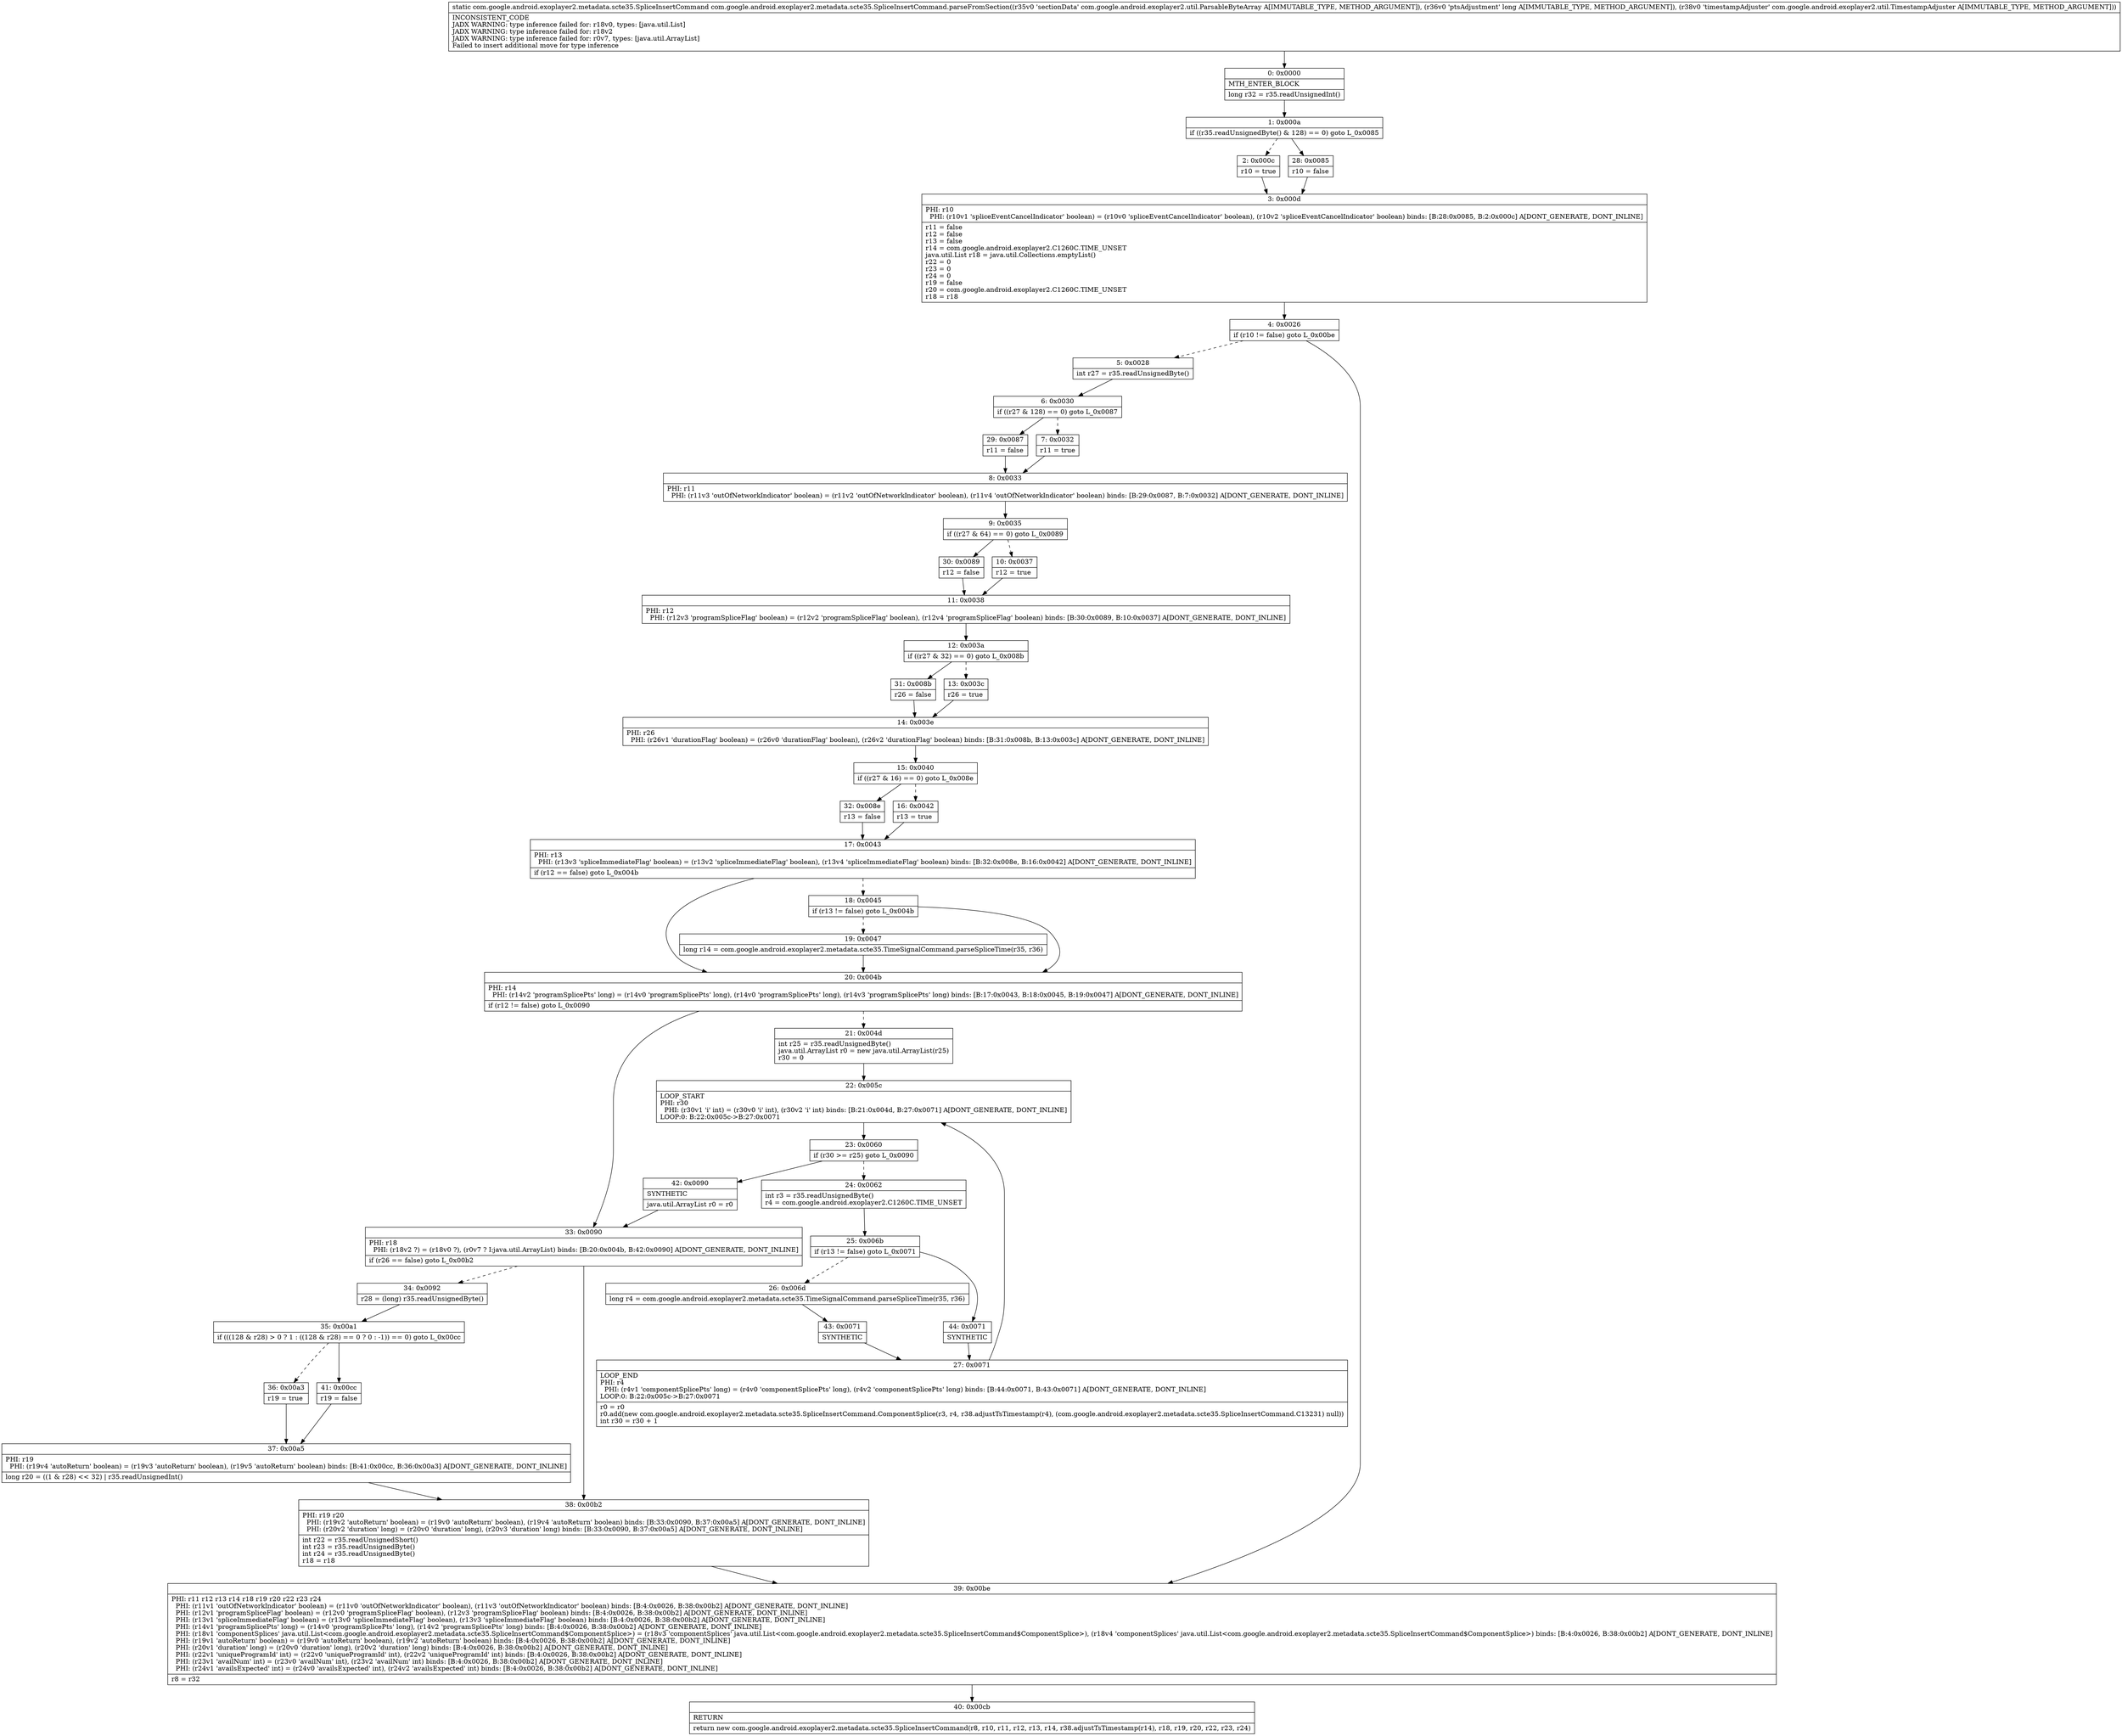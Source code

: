 digraph "CFG forcom.google.android.exoplayer2.metadata.scte35.SpliceInsertCommand.parseFromSection(Lcom\/google\/android\/exoplayer2\/util\/ParsableByteArray;JLcom\/google\/android\/exoplayer2\/util\/TimestampAdjuster;)Lcom\/google\/android\/exoplayer2\/metadata\/scte35\/SpliceInsertCommand;" {
Node_0 [shape=record,label="{0\:\ 0x0000|MTH_ENTER_BLOCK\l|long r32 = r35.readUnsignedInt()\l}"];
Node_1 [shape=record,label="{1\:\ 0x000a|if ((r35.readUnsignedByte() & 128) == 0) goto L_0x0085\l}"];
Node_2 [shape=record,label="{2\:\ 0x000c|r10 = true\l}"];
Node_3 [shape=record,label="{3\:\ 0x000d|PHI: r10 \l  PHI: (r10v1 'spliceEventCancelIndicator' boolean) = (r10v0 'spliceEventCancelIndicator' boolean), (r10v2 'spliceEventCancelIndicator' boolean) binds: [B:28:0x0085, B:2:0x000c] A[DONT_GENERATE, DONT_INLINE]\l|r11 = false\lr12 = false\lr13 = false\lr14 = com.google.android.exoplayer2.C1260C.TIME_UNSET\ljava.util.List r18 = java.util.Collections.emptyList()\lr22 = 0\lr23 = 0\lr24 = 0\lr19 = false\lr20 = com.google.android.exoplayer2.C1260C.TIME_UNSET\lr18 = r18\l}"];
Node_4 [shape=record,label="{4\:\ 0x0026|if (r10 != false) goto L_0x00be\l}"];
Node_5 [shape=record,label="{5\:\ 0x0028|int r27 = r35.readUnsignedByte()\l}"];
Node_6 [shape=record,label="{6\:\ 0x0030|if ((r27 & 128) == 0) goto L_0x0087\l}"];
Node_7 [shape=record,label="{7\:\ 0x0032|r11 = true\l}"];
Node_8 [shape=record,label="{8\:\ 0x0033|PHI: r11 \l  PHI: (r11v3 'outOfNetworkIndicator' boolean) = (r11v2 'outOfNetworkIndicator' boolean), (r11v4 'outOfNetworkIndicator' boolean) binds: [B:29:0x0087, B:7:0x0032] A[DONT_GENERATE, DONT_INLINE]\l}"];
Node_9 [shape=record,label="{9\:\ 0x0035|if ((r27 & 64) == 0) goto L_0x0089\l}"];
Node_10 [shape=record,label="{10\:\ 0x0037|r12 = true\l}"];
Node_11 [shape=record,label="{11\:\ 0x0038|PHI: r12 \l  PHI: (r12v3 'programSpliceFlag' boolean) = (r12v2 'programSpliceFlag' boolean), (r12v4 'programSpliceFlag' boolean) binds: [B:30:0x0089, B:10:0x0037] A[DONT_GENERATE, DONT_INLINE]\l}"];
Node_12 [shape=record,label="{12\:\ 0x003a|if ((r27 & 32) == 0) goto L_0x008b\l}"];
Node_13 [shape=record,label="{13\:\ 0x003c|r26 = true\l}"];
Node_14 [shape=record,label="{14\:\ 0x003e|PHI: r26 \l  PHI: (r26v1 'durationFlag' boolean) = (r26v0 'durationFlag' boolean), (r26v2 'durationFlag' boolean) binds: [B:31:0x008b, B:13:0x003c] A[DONT_GENERATE, DONT_INLINE]\l}"];
Node_15 [shape=record,label="{15\:\ 0x0040|if ((r27 & 16) == 0) goto L_0x008e\l}"];
Node_16 [shape=record,label="{16\:\ 0x0042|r13 = true\l}"];
Node_17 [shape=record,label="{17\:\ 0x0043|PHI: r13 \l  PHI: (r13v3 'spliceImmediateFlag' boolean) = (r13v2 'spliceImmediateFlag' boolean), (r13v4 'spliceImmediateFlag' boolean) binds: [B:32:0x008e, B:16:0x0042] A[DONT_GENERATE, DONT_INLINE]\l|if (r12 == false) goto L_0x004b\l}"];
Node_18 [shape=record,label="{18\:\ 0x0045|if (r13 != false) goto L_0x004b\l}"];
Node_19 [shape=record,label="{19\:\ 0x0047|long r14 = com.google.android.exoplayer2.metadata.scte35.TimeSignalCommand.parseSpliceTime(r35, r36)\l}"];
Node_20 [shape=record,label="{20\:\ 0x004b|PHI: r14 \l  PHI: (r14v2 'programSplicePts' long) = (r14v0 'programSplicePts' long), (r14v0 'programSplicePts' long), (r14v3 'programSplicePts' long) binds: [B:17:0x0043, B:18:0x0045, B:19:0x0047] A[DONT_GENERATE, DONT_INLINE]\l|if (r12 != false) goto L_0x0090\l}"];
Node_21 [shape=record,label="{21\:\ 0x004d|int r25 = r35.readUnsignedByte()\ljava.util.ArrayList r0 = new java.util.ArrayList(r25)\lr30 = 0\l}"];
Node_22 [shape=record,label="{22\:\ 0x005c|LOOP_START\lPHI: r30 \l  PHI: (r30v1 'i' int) = (r30v0 'i' int), (r30v2 'i' int) binds: [B:21:0x004d, B:27:0x0071] A[DONT_GENERATE, DONT_INLINE]\lLOOP:0: B:22:0x005c\-\>B:27:0x0071\l}"];
Node_23 [shape=record,label="{23\:\ 0x0060|if (r30 \>= r25) goto L_0x0090\l}"];
Node_24 [shape=record,label="{24\:\ 0x0062|int r3 = r35.readUnsignedByte()\lr4 = com.google.android.exoplayer2.C1260C.TIME_UNSET\l}"];
Node_25 [shape=record,label="{25\:\ 0x006b|if (r13 != false) goto L_0x0071\l}"];
Node_26 [shape=record,label="{26\:\ 0x006d|long r4 = com.google.android.exoplayer2.metadata.scte35.TimeSignalCommand.parseSpliceTime(r35, r36)\l}"];
Node_27 [shape=record,label="{27\:\ 0x0071|LOOP_END\lPHI: r4 \l  PHI: (r4v1 'componentSplicePts' long) = (r4v0 'componentSplicePts' long), (r4v2 'componentSplicePts' long) binds: [B:44:0x0071, B:43:0x0071] A[DONT_GENERATE, DONT_INLINE]\lLOOP:0: B:22:0x005c\-\>B:27:0x0071\l|r0 = r0\lr0.add(new com.google.android.exoplayer2.metadata.scte35.SpliceInsertCommand.ComponentSplice(r3, r4, r38.adjustTsTimestamp(r4), (com.google.android.exoplayer2.metadata.scte35.SpliceInsertCommand.C13231) null))\lint r30 = r30 + 1\l}"];
Node_28 [shape=record,label="{28\:\ 0x0085|r10 = false\l}"];
Node_29 [shape=record,label="{29\:\ 0x0087|r11 = false\l}"];
Node_30 [shape=record,label="{30\:\ 0x0089|r12 = false\l}"];
Node_31 [shape=record,label="{31\:\ 0x008b|r26 = false\l}"];
Node_32 [shape=record,label="{32\:\ 0x008e|r13 = false\l}"];
Node_33 [shape=record,label="{33\:\ 0x0090|PHI: r18 \l  PHI: (r18v2 ?) = (r18v0 ?), (r0v7 ? I:java.util.ArrayList) binds: [B:20:0x004b, B:42:0x0090] A[DONT_GENERATE, DONT_INLINE]\l|if (r26 == false) goto L_0x00b2\l}"];
Node_34 [shape=record,label="{34\:\ 0x0092|r28 = (long) r35.readUnsignedByte()\l}"];
Node_35 [shape=record,label="{35\:\ 0x00a1|if (((128 & r28) \> 0 ? 1 : ((128 & r28) == 0 ? 0 : \-1)) == 0) goto L_0x00cc\l}"];
Node_36 [shape=record,label="{36\:\ 0x00a3|r19 = true\l}"];
Node_37 [shape=record,label="{37\:\ 0x00a5|PHI: r19 \l  PHI: (r19v4 'autoReturn' boolean) = (r19v3 'autoReturn' boolean), (r19v5 'autoReturn' boolean) binds: [B:41:0x00cc, B:36:0x00a3] A[DONT_GENERATE, DONT_INLINE]\l|long r20 = ((1 & r28) \<\< 32) \| r35.readUnsignedInt()\l}"];
Node_38 [shape=record,label="{38\:\ 0x00b2|PHI: r19 r20 \l  PHI: (r19v2 'autoReturn' boolean) = (r19v0 'autoReturn' boolean), (r19v4 'autoReturn' boolean) binds: [B:33:0x0090, B:37:0x00a5] A[DONT_GENERATE, DONT_INLINE]\l  PHI: (r20v2 'duration' long) = (r20v0 'duration' long), (r20v3 'duration' long) binds: [B:33:0x0090, B:37:0x00a5] A[DONT_GENERATE, DONT_INLINE]\l|int r22 = r35.readUnsignedShort()\lint r23 = r35.readUnsignedByte()\lint r24 = r35.readUnsignedByte()\lr18 = r18\l}"];
Node_39 [shape=record,label="{39\:\ 0x00be|PHI: r11 r12 r13 r14 r18 r19 r20 r22 r23 r24 \l  PHI: (r11v1 'outOfNetworkIndicator' boolean) = (r11v0 'outOfNetworkIndicator' boolean), (r11v3 'outOfNetworkIndicator' boolean) binds: [B:4:0x0026, B:38:0x00b2] A[DONT_GENERATE, DONT_INLINE]\l  PHI: (r12v1 'programSpliceFlag' boolean) = (r12v0 'programSpliceFlag' boolean), (r12v3 'programSpliceFlag' boolean) binds: [B:4:0x0026, B:38:0x00b2] A[DONT_GENERATE, DONT_INLINE]\l  PHI: (r13v1 'spliceImmediateFlag' boolean) = (r13v0 'spliceImmediateFlag' boolean), (r13v3 'spliceImmediateFlag' boolean) binds: [B:4:0x0026, B:38:0x00b2] A[DONT_GENERATE, DONT_INLINE]\l  PHI: (r14v1 'programSplicePts' long) = (r14v0 'programSplicePts' long), (r14v2 'programSplicePts' long) binds: [B:4:0x0026, B:38:0x00b2] A[DONT_GENERATE, DONT_INLINE]\l  PHI: (r18v1 'componentSplices' java.util.List\<com.google.android.exoplayer2.metadata.scte35.SpliceInsertCommand$ComponentSplice\>) = (r18v3 'componentSplices' java.util.List\<com.google.android.exoplayer2.metadata.scte35.SpliceInsertCommand$ComponentSplice\>), (r18v4 'componentSplices' java.util.List\<com.google.android.exoplayer2.metadata.scte35.SpliceInsertCommand$ComponentSplice\>) binds: [B:4:0x0026, B:38:0x00b2] A[DONT_GENERATE, DONT_INLINE]\l  PHI: (r19v1 'autoReturn' boolean) = (r19v0 'autoReturn' boolean), (r19v2 'autoReturn' boolean) binds: [B:4:0x0026, B:38:0x00b2] A[DONT_GENERATE, DONT_INLINE]\l  PHI: (r20v1 'duration' long) = (r20v0 'duration' long), (r20v2 'duration' long) binds: [B:4:0x0026, B:38:0x00b2] A[DONT_GENERATE, DONT_INLINE]\l  PHI: (r22v1 'uniqueProgramId' int) = (r22v0 'uniqueProgramId' int), (r22v2 'uniqueProgramId' int) binds: [B:4:0x0026, B:38:0x00b2] A[DONT_GENERATE, DONT_INLINE]\l  PHI: (r23v1 'availNum' int) = (r23v0 'availNum' int), (r23v2 'availNum' int) binds: [B:4:0x0026, B:38:0x00b2] A[DONT_GENERATE, DONT_INLINE]\l  PHI: (r24v1 'availsExpected' int) = (r24v0 'availsExpected' int), (r24v2 'availsExpected' int) binds: [B:4:0x0026, B:38:0x00b2] A[DONT_GENERATE, DONT_INLINE]\l|r8 = r32\l}"];
Node_40 [shape=record,label="{40\:\ 0x00cb|RETURN\l|return new com.google.android.exoplayer2.metadata.scte35.SpliceInsertCommand(r8, r10, r11, r12, r13, r14, r38.adjustTsTimestamp(r14), r18, r19, r20, r22, r23, r24)\l}"];
Node_41 [shape=record,label="{41\:\ 0x00cc|r19 = false\l}"];
Node_42 [shape=record,label="{42\:\ 0x0090|SYNTHETIC\l|java.util.ArrayList r0 = r0\l}"];
Node_43 [shape=record,label="{43\:\ 0x0071|SYNTHETIC\l}"];
Node_44 [shape=record,label="{44\:\ 0x0071|SYNTHETIC\l}"];
MethodNode[shape=record,label="{static com.google.android.exoplayer2.metadata.scte35.SpliceInsertCommand com.google.android.exoplayer2.metadata.scte35.SpliceInsertCommand.parseFromSection((r35v0 'sectionData' com.google.android.exoplayer2.util.ParsableByteArray A[IMMUTABLE_TYPE, METHOD_ARGUMENT]), (r36v0 'ptsAdjustment' long A[IMMUTABLE_TYPE, METHOD_ARGUMENT]), (r38v0 'timestampAdjuster' com.google.android.exoplayer2.util.TimestampAdjuster A[IMMUTABLE_TYPE, METHOD_ARGUMENT]))  | INCONSISTENT_CODE\lJADX WARNING: type inference failed for: r18v0, types: [java.util.List]\lJADX WARNING: type inference failed for: r18v2\lJADX WARNING: type inference failed for: r0v7, types: [java.util.ArrayList]\lFailed to insert additional move for type inference\l}"];
MethodNode -> Node_0;
Node_0 -> Node_1;
Node_1 -> Node_2[style=dashed];
Node_1 -> Node_28;
Node_2 -> Node_3;
Node_3 -> Node_4;
Node_4 -> Node_5[style=dashed];
Node_4 -> Node_39;
Node_5 -> Node_6;
Node_6 -> Node_7[style=dashed];
Node_6 -> Node_29;
Node_7 -> Node_8;
Node_8 -> Node_9;
Node_9 -> Node_10[style=dashed];
Node_9 -> Node_30;
Node_10 -> Node_11;
Node_11 -> Node_12;
Node_12 -> Node_13[style=dashed];
Node_12 -> Node_31;
Node_13 -> Node_14;
Node_14 -> Node_15;
Node_15 -> Node_16[style=dashed];
Node_15 -> Node_32;
Node_16 -> Node_17;
Node_17 -> Node_18[style=dashed];
Node_17 -> Node_20;
Node_18 -> Node_19[style=dashed];
Node_18 -> Node_20;
Node_19 -> Node_20;
Node_20 -> Node_21[style=dashed];
Node_20 -> Node_33;
Node_21 -> Node_22;
Node_22 -> Node_23;
Node_23 -> Node_24[style=dashed];
Node_23 -> Node_42;
Node_24 -> Node_25;
Node_25 -> Node_26[style=dashed];
Node_25 -> Node_44;
Node_26 -> Node_43;
Node_27 -> Node_22;
Node_28 -> Node_3;
Node_29 -> Node_8;
Node_30 -> Node_11;
Node_31 -> Node_14;
Node_32 -> Node_17;
Node_33 -> Node_34[style=dashed];
Node_33 -> Node_38;
Node_34 -> Node_35;
Node_35 -> Node_36[style=dashed];
Node_35 -> Node_41;
Node_36 -> Node_37;
Node_37 -> Node_38;
Node_38 -> Node_39;
Node_39 -> Node_40;
Node_41 -> Node_37;
Node_42 -> Node_33;
Node_43 -> Node_27;
Node_44 -> Node_27;
}

